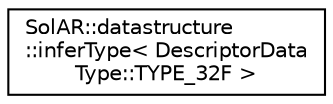 digraph "Graphical Class Hierarchy"
{
 // LATEX_PDF_SIZE
  edge [fontname="Helvetica",fontsize="10",labelfontname="Helvetica",labelfontsize="10"];
  node [fontname="Helvetica",fontsize="10",shape=record];
  rankdir="LR";
  Node0 [label="SolAR::datastructure\l::inferType\< DescriptorData\lType::TYPE_32F \>",height=0.2,width=0.4,color="black", fillcolor="white", style="filled",URL="$struct_sol_a_r_1_1datastructure_1_1infer_type_3_01_descriptor_data_type_1_1_t_y_p_e__32_f_01_4.html",tooltip=" "];
}
